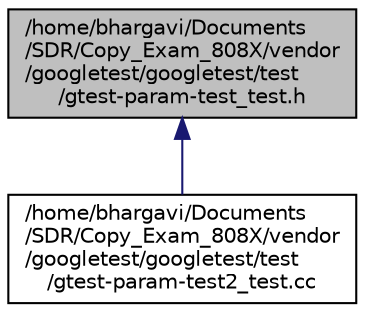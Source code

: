 digraph "/home/bhargavi/Documents/SDR/Copy_Exam_808X/vendor/googletest/googletest/test/gtest-param-test_test.h"
{
  edge [fontname="Helvetica",fontsize="10",labelfontname="Helvetica",labelfontsize="10"];
  node [fontname="Helvetica",fontsize="10",shape=record];
  Node1 [label="/home/bhargavi/Documents\l/SDR/Copy_Exam_808X/vendor\l/googletest/googletest/test\l/gtest-param-test_test.h",height=0.2,width=0.4,color="black", fillcolor="grey75", style="filled", fontcolor="black"];
  Node1 -> Node2 [dir="back",color="midnightblue",fontsize="10",style="solid"];
  Node2 [label="/home/bhargavi/Documents\l/SDR/Copy_Exam_808X/vendor\l/googletest/googletest/test\l/gtest-param-test2_test.cc",height=0.2,width=0.4,color="black", fillcolor="white", style="filled",URL="$gtest-param-test2__test_8cc.html"];
}
